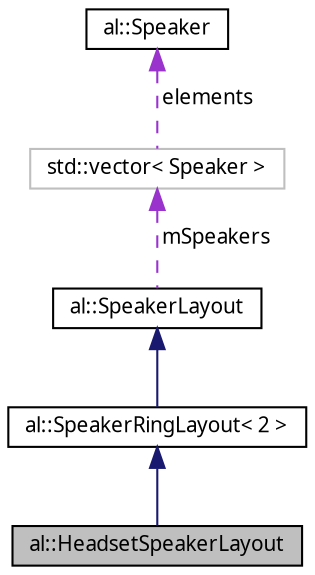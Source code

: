 digraph "al::HeadsetSpeakerLayout"
{
 // LATEX_PDF_SIZE
  bgcolor="transparent";
  edge [fontname="FreeSans.ttf",fontsize="10",labelfontname="FreeSans.ttf",labelfontsize="10"];
  node [fontname="FreeSans.ttf",fontsize="10",shape=record];
  Node1 [label="al::HeadsetSpeakerLayout",height=0.2,width=0.4,color="black", fillcolor="grey75", style="filled", fontcolor="black",tooltip=" "];
  Node2 -> Node1 [dir="back",color="midnightblue",fontsize="10",style="solid",fontname="FreeSans.ttf"];
  Node2 [label="al::SpeakerRingLayout\< 2 \>",height=0.2,width=0.4,color="black",URL="$classal_1_1_speaker_ring_layout.html",tooltip=" "];
  Node3 -> Node2 [dir="back",color="midnightblue",fontsize="10",style="solid",fontname="FreeSans.ttf"];
  Node3 [label="al::SpeakerLayout",height=0.2,width=0.4,color="black",URL="$classal_1_1_speaker_layout.html",tooltip=" "];
  Node4 -> Node3 [dir="back",color="darkorchid3",fontsize="10",style="dashed",label=" mSpeakers" ,fontname="FreeSans.ttf"];
  Node4 [label="std::vector\< Speaker \>",height=0.2,width=0.4,color="grey75",tooltip=" "];
  Node5 -> Node4 [dir="back",color="darkorchid3",fontsize="10",style="dashed",label=" elements" ,fontname="FreeSans.ttf"];
  Node5 [label="al::Speaker",height=0.2,width=0.4,color="black",URL="$classal_1_1_speaker.html",tooltip=" "];
}
